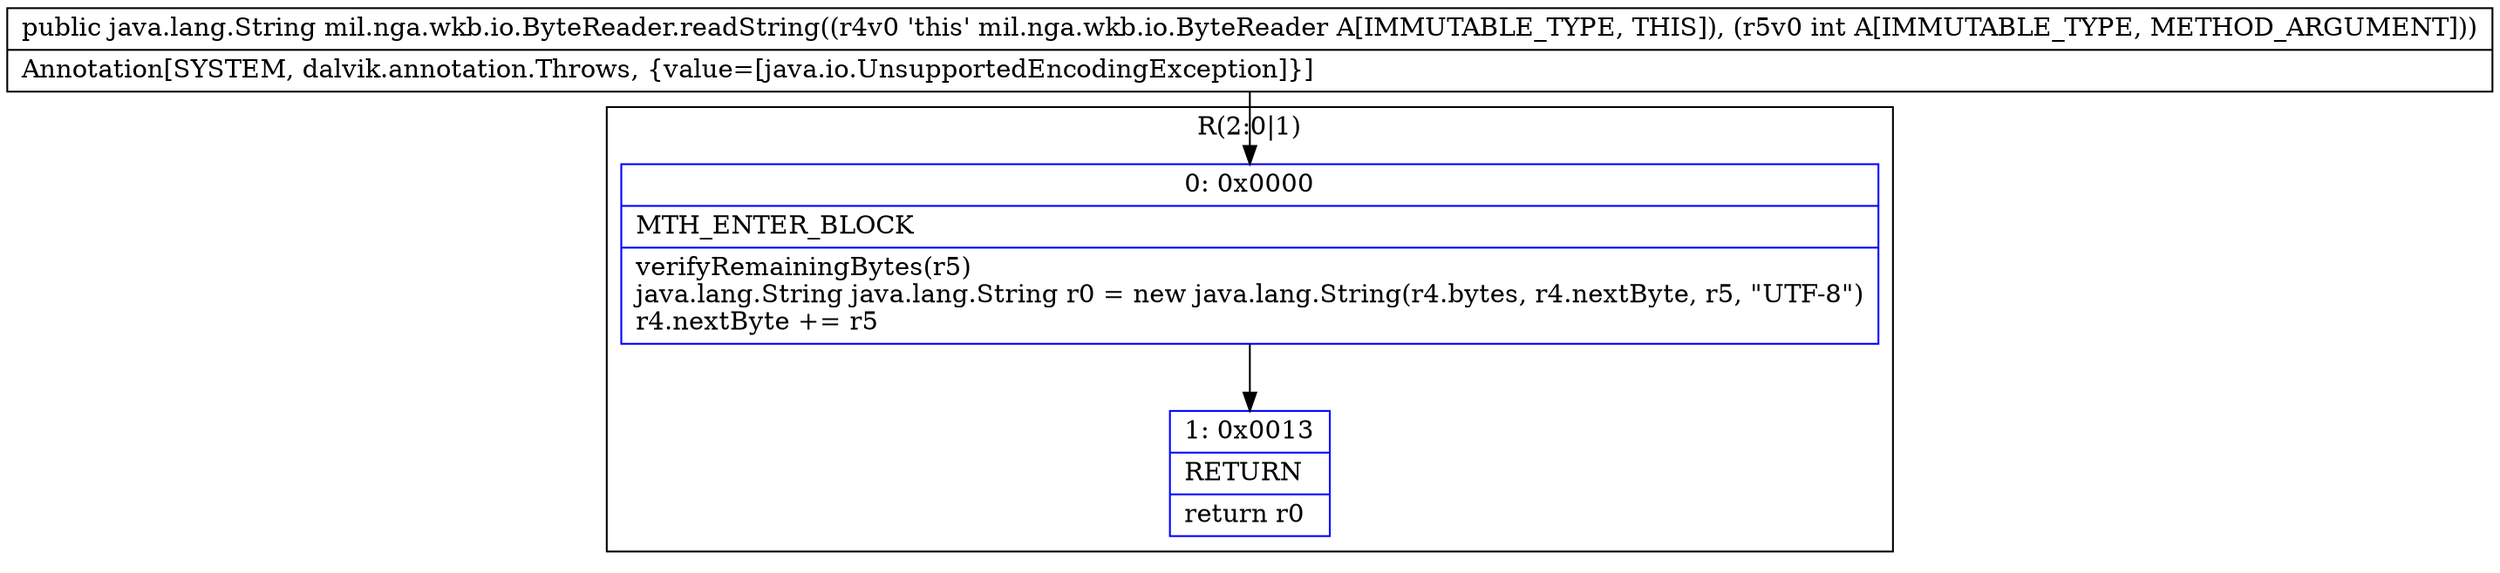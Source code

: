 digraph "CFG formil.nga.wkb.io.ByteReader.readString(I)Ljava\/lang\/String;" {
subgraph cluster_Region_58325165 {
label = "R(2:0|1)";
node [shape=record,color=blue];
Node_0 [shape=record,label="{0\:\ 0x0000|MTH_ENTER_BLOCK\l|verifyRemainingBytes(r5)\ljava.lang.String java.lang.String r0 = new java.lang.String(r4.bytes, r4.nextByte, r5, \"UTF\-8\")\lr4.nextByte += r5\l}"];
Node_1 [shape=record,label="{1\:\ 0x0013|RETURN\l|return r0\l}"];
}
MethodNode[shape=record,label="{public java.lang.String mil.nga.wkb.io.ByteReader.readString((r4v0 'this' mil.nga.wkb.io.ByteReader A[IMMUTABLE_TYPE, THIS]), (r5v0 int A[IMMUTABLE_TYPE, METHOD_ARGUMENT]))  | Annotation[SYSTEM, dalvik.annotation.Throws, \{value=[java.io.UnsupportedEncodingException]\}]\l}"];
MethodNode -> Node_0;
Node_0 -> Node_1;
}

